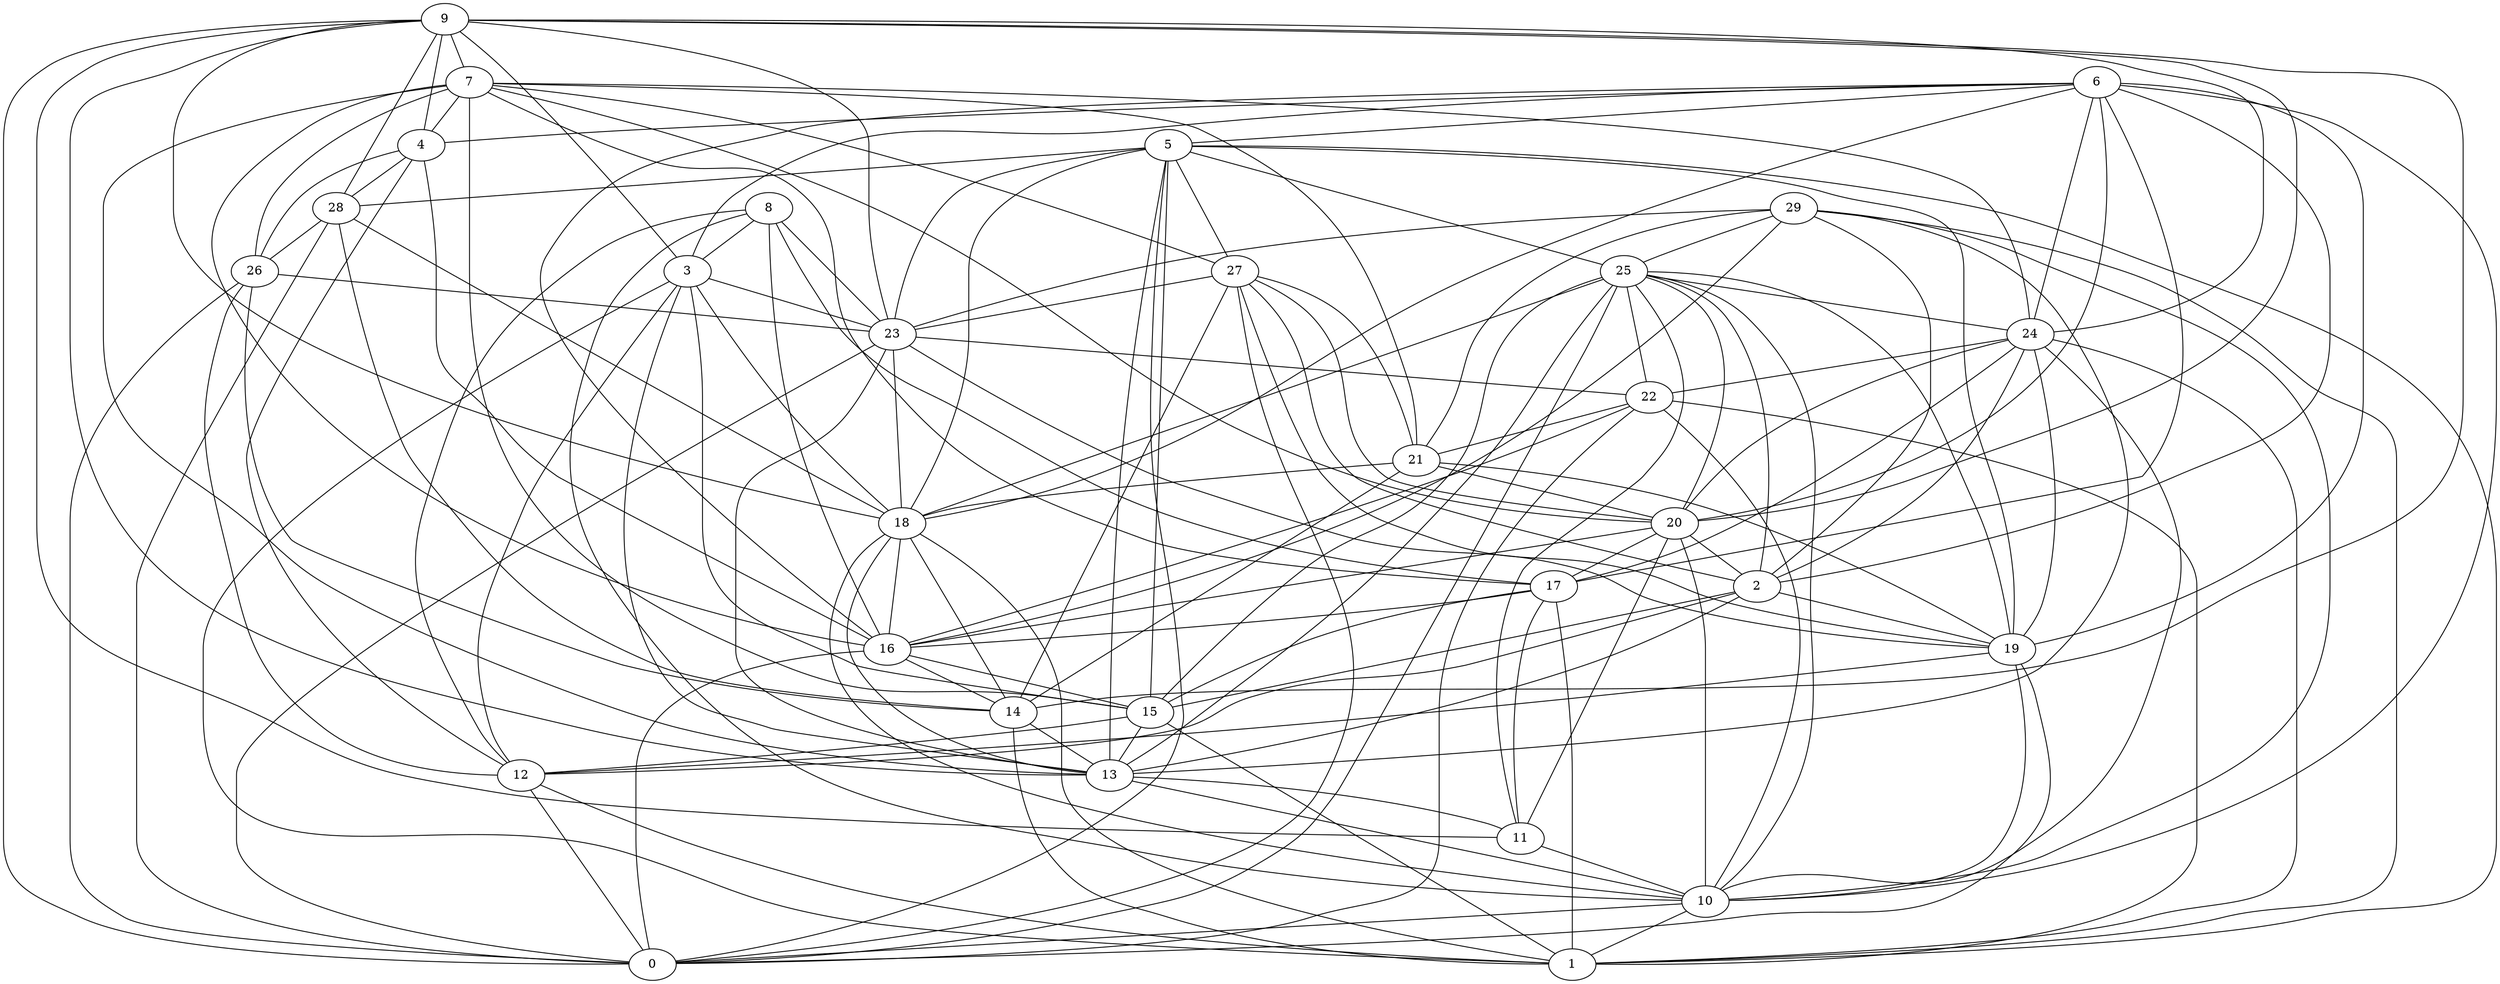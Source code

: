 digraph GG_graph {

subgraph G_graph {
edge [color = black]
"11" -> "10" [dir = none]
"18" -> "16" [dir = none]
"18" -> "14" [dir = none]
"18" -> "1" [dir = none]
"18" -> "13" [dir = none]
"24" -> "22" [dir = none]
"24" -> "17" [dir = none]
"24" -> "1" [dir = none]
"24" -> "19" [dir = none]
"24" -> "20" [dir = none]
"12" -> "1" [dir = none]
"12" -> "0" [dir = none]
"9" -> "28" [dir = none]
"9" -> "4" [dir = none]
"9" -> "3" [dir = none]
"9" -> "13" [dir = none]
"9" -> "7" [dir = none]
"9" -> "11" [dir = none]
"9" -> "24" [dir = none]
"22" -> "21" [dir = none]
"22" -> "16" [dir = none]
"22" -> "10" [dir = none]
"22" -> "0" [dir = none]
"22" -> "1" [dir = none]
"15" -> "12" [dir = none]
"29" -> "16" [dir = none]
"29" -> "21" [dir = none]
"29" -> "10" [dir = none]
"29" -> "25" [dir = none]
"29" -> "1" [dir = none]
"29" -> "13" [dir = none]
"13" -> "11" [dir = none]
"13" -> "10" [dir = none]
"17" -> "16" [dir = none]
"17" -> "1" [dir = none]
"28" -> "0" [dir = none]
"28" -> "14" [dir = none]
"16" -> "14" [dir = none]
"23" -> "18" [dir = none]
"23" -> "13" [dir = none]
"20" -> "11" [dir = none]
"20" -> "17" [dir = none]
"7" -> "26" [dir = none]
"7" -> "20" [dir = none]
"7" -> "4" [dir = none]
"7" -> "16" [dir = none]
"7" -> "21" [dir = none]
"7" -> "13" [dir = none]
"10" -> "0" [dir = none]
"27" -> "2" [dir = none]
"27" -> "19" [dir = none]
"27" -> "14" [dir = none]
"27" -> "21" [dir = none]
"14" -> "13" [dir = none]
"14" -> "1" [dir = none]
"26" -> "23" [dir = none]
"26" -> "12" [dir = none]
"26" -> "0" [dir = none]
"26" -> "14" [dir = none]
"19" -> "0" [dir = none]
"3" -> "15" [dir = none]
"3" -> "13" [dir = none]
"3" -> "1" [dir = none]
"6" -> "20" [dir = none]
"6" -> "16" [dir = none]
"6" -> "2" [dir = none]
"6" -> "19" [dir = none]
"6" -> "10" [dir = none]
"6" -> "3" [dir = none]
"6" -> "17" [dir = none]
"6" -> "4" [dir = none]
"8" -> "10" [dir = none]
"8" -> "3" [dir = none]
"8" -> "16" [dir = none]
"25" -> "20" [dir = none]
"25" -> "15" [dir = none]
"25" -> "22" [dir = none]
"25" -> "13" [dir = none]
"25" -> "19" [dir = none]
"25" -> "2" [dir = none]
"25" -> "11" [dir = none]
"2" -> "13" [dir = none]
"5" -> "0" [dir = none]
"5" -> "13" [dir = none]
"5" -> "25" [dir = none]
"5" -> "23" [dir = none]
"5" -> "19" [dir = none]
"29" -> "2" [dir = none]
"20" -> "16" [dir = none]
"27" -> "20" [dir = none]
"20" -> "2" [dir = none]
"28" -> "26" [dir = none]
"21" -> "18" [dir = none]
"3" -> "12" [dir = none]
"9" -> "18" [dir = none]
"7" -> "24" [dir = none]
"3" -> "23" [dir = none]
"18" -> "10" [dir = none]
"21" -> "14" [dir = none]
"20" -> "10" [dir = none]
"2" -> "19" [dir = none]
"17" -> "15" [dir = none]
"23" -> "0" [dir = none]
"25" -> "18" [dir = none]
"5" -> "28" [dir = none]
"6" -> "18" [dir = none]
"19" -> "12" [dir = none]
"24" -> "2" [dir = none]
"17" -> "11" [dir = none]
"28" -> "18" [dir = none]
"16" -> "0" [dir = none]
"8" -> "17" [dir = none]
"4" -> "12" [dir = none]
"8" -> "23" [dir = none]
"27" -> "23" [dir = none]
"9" -> "14" [dir = none]
"9" -> "0" [dir = none]
"4" -> "28" [dir = none]
"7" -> "15" [dir = none]
"24" -> "10" [dir = none]
"4" -> "16" [dir = none]
"2" -> "15" [dir = none]
"5" -> "18" [dir = none]
"2" -> "12" [dir = none]
"25" -> "0" [dir = none]
"8" -> "12" [dir = none]
"9" -> "20" [dir = none]
"5" -> "1" [dir = none]
"7" -> "27" [dir = none]
"10" -> "1" [dir = none]
"25" -> "24" [dir = none]
"5" -> "15" [dir = none]
"16" -> "15" [dir = none]
"9" -> "23" [dir = none]
"23" -> "19" [dir = none]
"7" -> "17" [dir = none]
"27" -> "0" [dir = none]
"15" -> "13" [dir = none]
"25" -> "10" [dir = none]
"21" -> "20" [dir = none]
"4" -> "26" [dir = none]
"15" -> "1" [dir = none]
"21" -> "19" [dir = none]
"3" -> "18" [dir = none]
"29" -> "23" [dir = none]
"19" -> "10" [dir = none]
"6" -> "24" [dir = none]
"23" -> "22" [dir = none]
"6" -> "5" [dir = none]
"5" -> "27" [dir = none]
}

}
